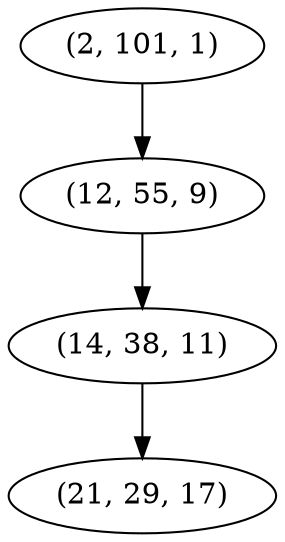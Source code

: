 digraph tree {
    "(2, 101, 1)";
    "(12, 55, 9)";
    "(14, 38, 11)";
    "(21, 29, 17)";
    "(2, 101, 1)" -> "(12, 55, 9)";
    "(12, 55, 9)" -> "(14, 38, 11)";
    "(14, 38, 11)" -> "(21, 29, 17)";
}
